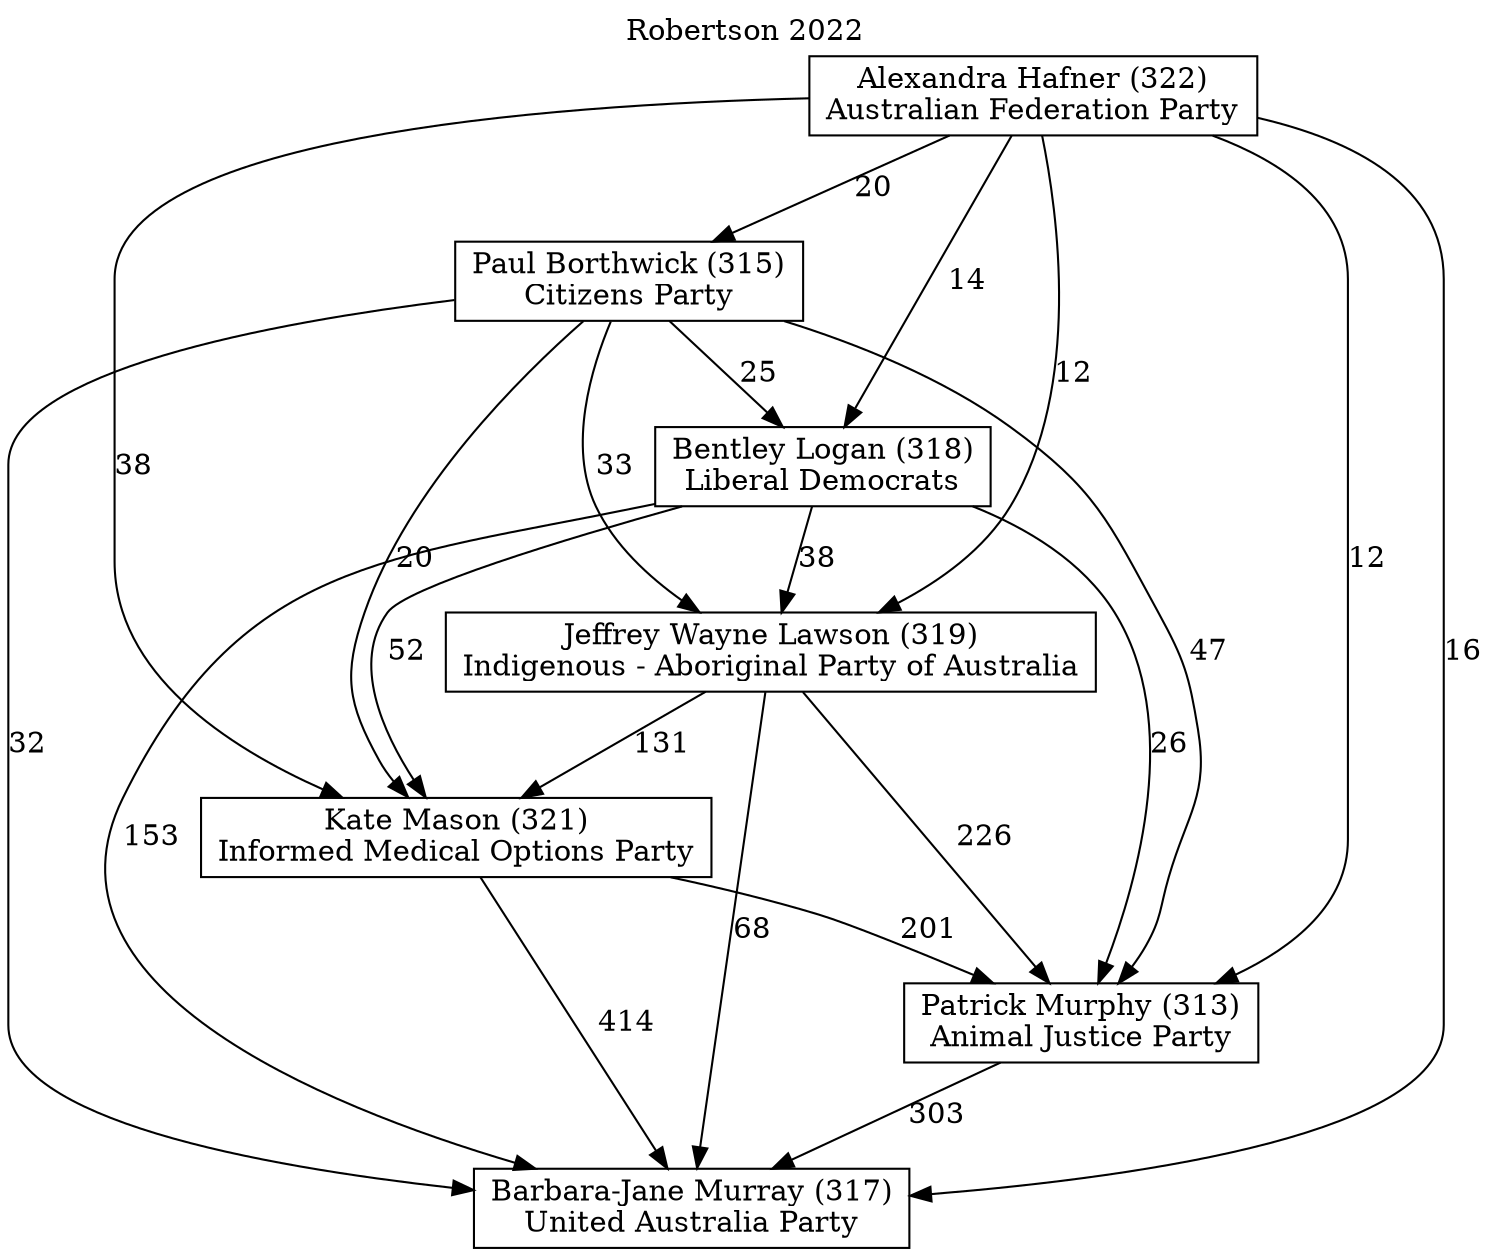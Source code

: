 // House preference flow
digraph "Barbara-Jane Murray (317)_Robertson_2022" {
	graph [label="Robertson 2022" labelloc=t mclimit=10]
	node [shape=box]
	"Bentley Logan (318)" [label="Bentley Logan (318)
Liberal Democrats"]
	"Patrick Murphy (313)" [label="Patrick Murphy (313)
Animal Justice Party"]
	"Alexandra Hafner (322)" [label="Alexandra Hafner (322)
Australian Federation Party"]
	"Kate Mason (321)" [label="Kate Mason (321)
Informed Medical Options Party"]
	"Paul Borthwick (315)" [label="Paul Borthwick (315)
Citizens Party"]
	"Barbara-Jane Murray (317)" [label="Barbara-Jane Murray (317)
United Australia Party"]
	"Jeffrey Wayne Lawson (319)" [label="Jeffrey Wayne Lawson (319)
Indigenous - Aboriginal Party of Australia"]
	"Alexandra Hafner (322)" -> "Bentley Logan (318)" [label=14]
	"Alexandra Hafner (322)" -> "Kate Mason (321)" [label=38]
	"Paul Borthwick (315)" -> "Kate Mason (321)" [label=20]
	"Alexandra Hafner (322)" -> "Barbara-Jane Murray (317)" [label=16]
	"Bentley Logan (318)" -> "Jeffrey Wayne Lawson (319)" [label=38]
	"Alexandra Hafner (322)" -> "Paul Borthwick (315)" [label=20]
	"Kate Mason (321)" -> "Barbara-Jane Murray (317)" [label=414]
	"Patrick Murphy (313)" -> "Barbara-Jane Murray (317)" [label=303]
	"Paul Borthwick (315)" -> "Patrick Murphy (313)" [label=47]
	"Bentley Logan (318)" -> "Kate Mason (321)" [label=52]
	"Jeffrey Wayne Lawson (319)" -> "Patrick Murphy (313)" [label=226]
	"Kate Mason (321)" -> "Patrick Murphy (313)" [label=201]
	"Bentley Logan (318)" -> "Barbara-Jane Murray (317)" [label=153]
	"Paul Borthwick (315)" -> "Barbara-Jane Murray (317)" [label=32]
	"Jeffrey Wayne Lawson (319)" -> "Kate Mason (321)" [label=131]
	"Jeffrey Wayne Lawson (319)" -> "Barbara-Jane Murray (317)" [label=68]
	"Alexandra Hafner (322)" -> "Patrick Murphy (313)" [label=12]
	"Paul Borthwick (315)" -> "Jeffrey Wayne Lawson (319)" [label=33]
	"Bentley Logan (318)" -> "Patrick Murphy (313)" [label=26]
	"Alexandra Hafner (322)" -> "Jeffrey Wayne Lawson (319)" [label=12]
	"Paul Borthwick (315)" -> "Bentley Logan (318)" [label=25]
}
